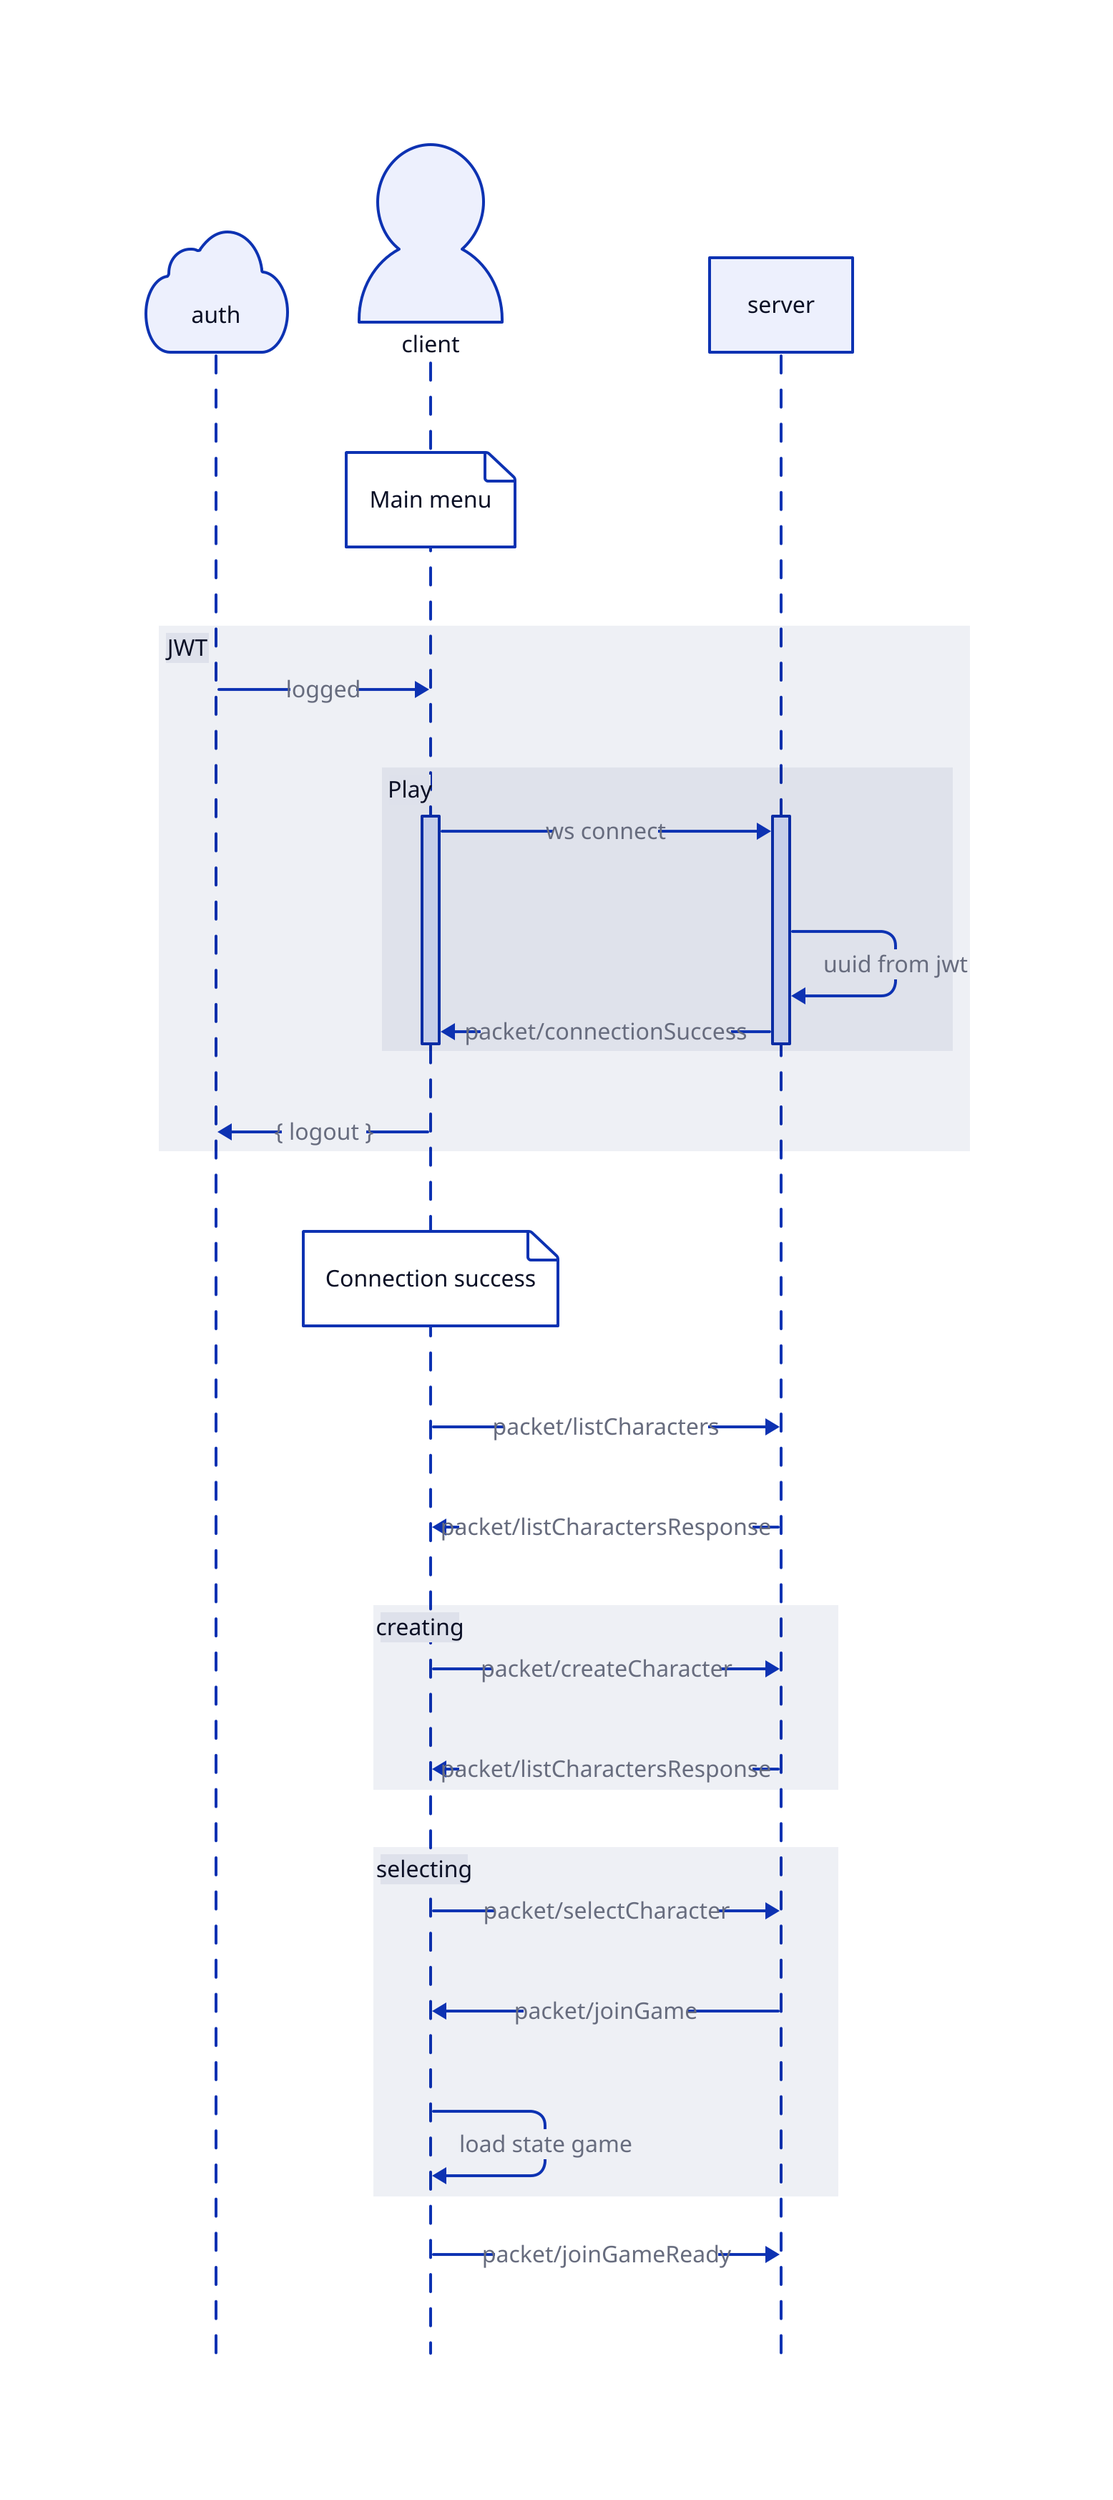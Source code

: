 shape: sequence_diagram
auth; client; server

auth.shape: cloud
client.shape: person

client."Main menu"

JWT: {
  auth -> client: logged
  Play: {
    client.t -> server.t: ws connect
    server.t -> server.t: uuid from jwt
    server.t -> client.t: packet/connectionSuccess
  }
  client -> auth: |gql { logout } |
}

client."Connection success"

client -> server: packet/listCharacters
server -> client: packet/listCharactersResponse

creating: {
  client -> server: packet/createCharacter
  server -> client: packet/listCharactersResponse
}

selecting: {
  client -> server: packet/selectCharacter
  server -> client: packet/joinGame
  client -> client: load state game
}

client -> server: packet/joinGameReady